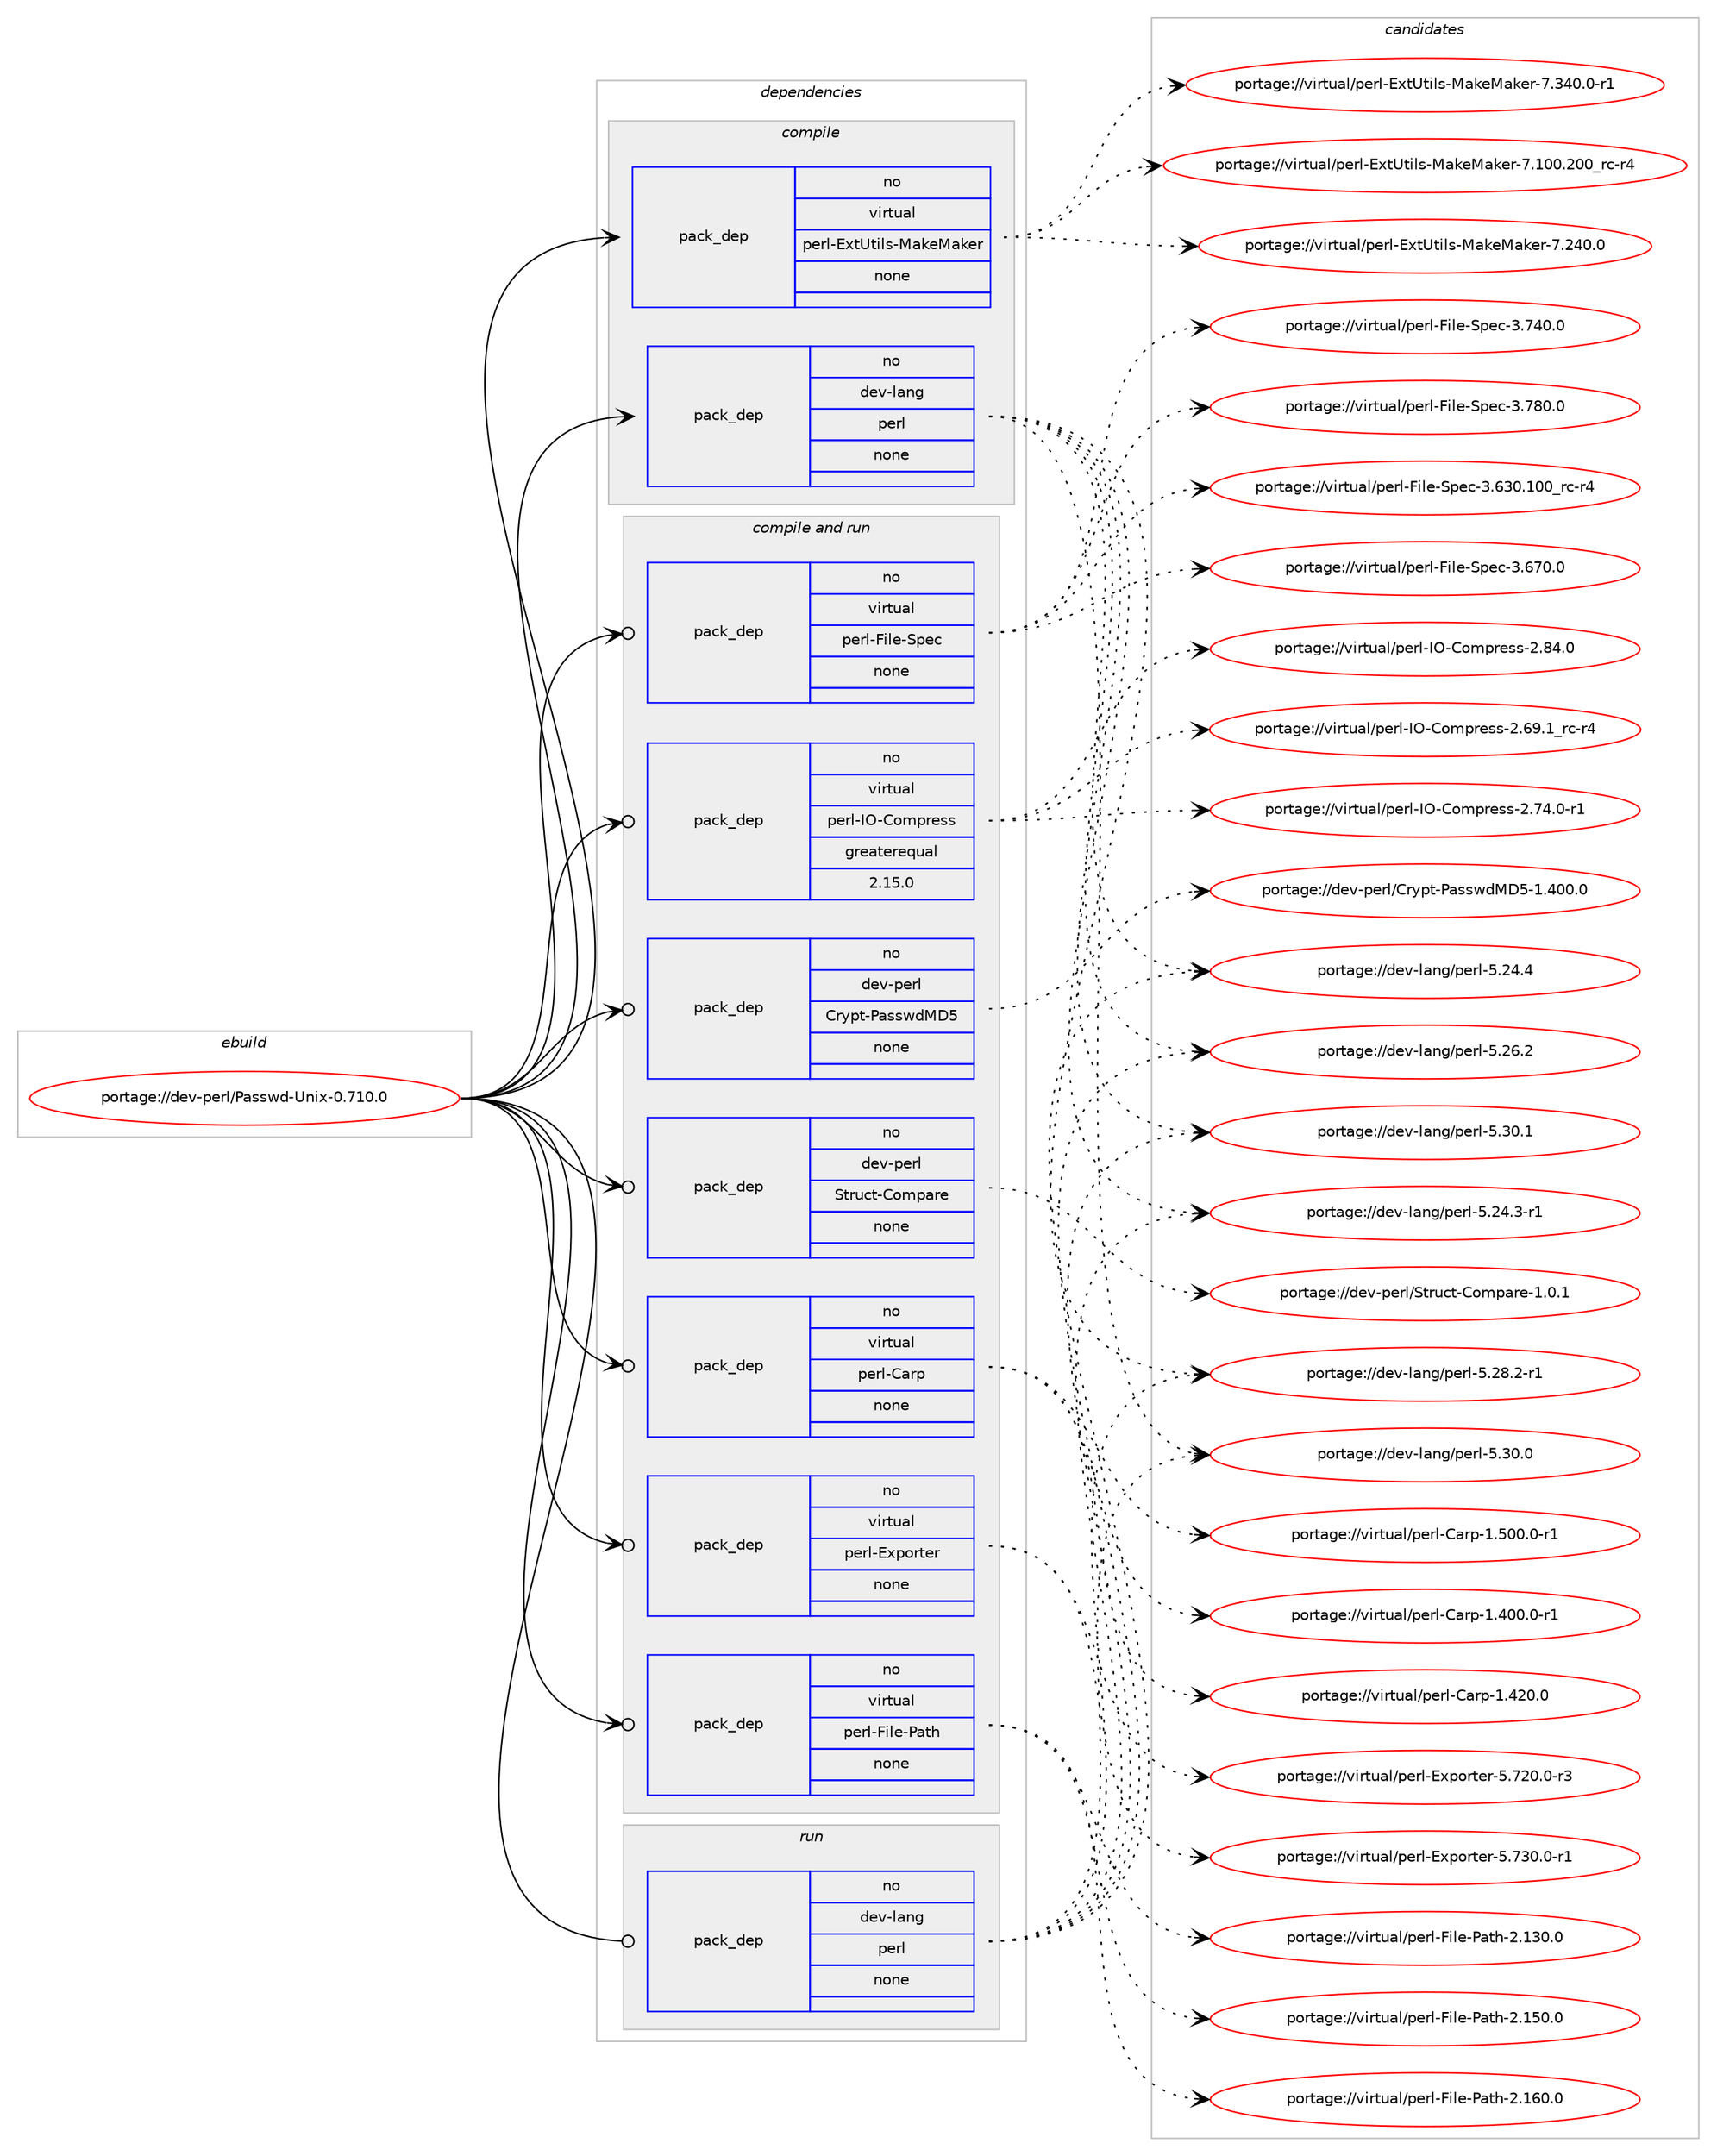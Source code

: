 digraph prolog {

# *************
# Graph options
# *************

newrank=true;
concentrate=true;
compound=true;
graph [rankdir=LR,fontname=Helvetica,fontsize=10,ranksep=1.5];#, ranksep=2.5, nodesep=0.2];
edge  [arrowhead=vee];
node  [fontname=Helvetica,fontsize=10];

# **********
# The ebuild
# **********

subgraph cluster_leftcol {
color=gray;
rank=same;
label=<<i>ebuild</i>>;
id [label="portage://dev-perl/Passwd-Unix-0.710.0", color=red, width=4, href="../dev-perl/Passwd-Unix-0.710.0.svg"];
}

# ****************
# The dependencies
# ****************

subgraph cluster_midcol {
color=gray;
label=<<i>dependencies</i>>;
subgraph cluster_compile {
fillcolor="#eeeeee";
style=filled;
label=<<i>compile</i>>;
subgraph pack92405 {
dependency119075 [label=<<TABLE BORDER="0" CELLBORDER="1" CELLSPACING="0" CELLPADDING="4" WIDTH="220"><TR><TD ROWSPAN="6" CELLPADDING="30">pack_dep</TD></TR><TR><TD WIDTH="110">no</TD></TR><TR><TD>dev-lang</TD></TR><TR><TD>perl</TD></TR><TR><TD>none</TD></TR><TR><TD></TD></TR></TABLE>>, shape=none, color=blue];
}
id:e -> dependency119075:w [weight=20,style="solid",arrowhead="vee"];
subgraph pack92406 {
dependency119076 [label=<<TABLE BORDER="0" CELLBORDER="1" CELLSPACING="0" CELLPADDING="4" WIDTH="220"><TR><TD ROWSPAN="6" CELLPADDING="30">pack_dep</TD></TR><TR><TD WIDTH="110">no</TD></TR><TR><TD>virtual</TD></TR><TR><TD>perl-ExtUtils-MakeMaker</TD></TR><TR><TD>none</TD></TR><TR><TD></TD></TR></TABLE>>, shape=none, color=blue];
}
id:e -> dependency119076:w [weight=20,style="solid",arrowhead="vee"];
}
subgraph cluster_compileandrun {
fillcolor="#eeeeee";
style=filled;
label=<<i>compile and run</i>>;
subgraph pack92407 {
dependency119077 [label=<<TABLE BORDER="0" CELLBORDER="1" CELLSPACING="0" CELLPADDING="4" WIDTH="220"><TR><TD ROWSPAN="6" CELLPADDING="30">pack_dep</TD></TR><TR><TD WIDTH="110">no</TD></TR><TR><TD>dev-perl</TD></TR><TR><TD>Crypt-PasswdMD5</TD></TR><TR><TD>none</TD></TR><TR><TD></TD></TR></TABLE>>, shape=none, color=blue];
}
id:e -> dependency119077:w [weight=20,style="solid",arrowhead="odotvee"];
subgraph pack92408 {
dependency119078 [label=<<TABLE BORDER="0" CELLBORDER="1" CELLSPACING="0" CELLPADDING="4" WIDTH="220"><TR><TD ROWSPAN="6" CELLPADDING="30">pack_dep</TD></TR><TR><TD WIDTH="110">no</TD></TR><TR><TD>dev-perl</TD></TR><TR><TD>Struct-Compare</TD></TR><TR><TD>none</TD></TR><TR><TD></TD></TR></TABLE>>, shape=none, color=blue];
}
id:e -> dependency119078:w [weight=20,style="solid",arrowhead="odotvee"];
subgraph pack92409 {
dependency119079 [label=<<TABLE BORDER="0" CELLBORDER="1" CELLSPACING="0" CELLPADDING="4" WIDTH="220"><TR><TD ROWSPAN="6" CELLPADDING="30">pack_dep</TD></TR><TR><TD WIDTH="110">no</TD></TR><TR><TD>virtual</TD></TR><TR><TD>perl-Carp</TD></TR><TR><TD>none</TD></TR><TR><TD></TD></TR></TABLE>>, shape=none, color=blue];
}
id:e -> dependency119079:w [weight=20,style="solid",arrowhead="odotvee"];
subgraph pack92410 {
dependency119080 [label=<<TABLE BORDER="0" CELLBORDER="1" CELLSPACING="0" CELLPADDING="4" WIDTH="220"><TR><TD ROWSPAN="6" CELLPADDING="30">pack_dep</TD></TR><TR><TD WIDTH="110">no</TD></TR><TR><TD>virtual</TD></TR><TR><TD>perl-Exporter</TD></TR><TR><TD>none</TD></TR><TR><TD></TD></TR></TABLE>>, shape=none, color=blue];
}
id:e -> dependency119080:w [weight=20,style="solid",arrowhead="odotvee"];
subgraph pack92411 {
dependency119081 [label=<<TABLE BORDER="0" CELLBORDER="1" CELLSPACING="0" CELLPADDING="4" WIDTH="220"><TR><TD ROWSPAN="6" CELLPADDING="30">pack_dep</TD></TR><TR><TD WIDTH="110">no</TD></TR><TR><TD>virtual</TD></TR><TR><TD>perl-File-Path</TD></TR><TR><TD>none</TD></TR><TR><TD></TD></TR></TABLE>>, shape=none, color=blue];
}
id:e -> dependency119081:w [weight=20,style="solid",arrowhead="odotvee"];
subgraph pack92412 {
dependency119082 [label=<<TABLE BORDER="0" CELLBORDER="1" CELLSPACING="0" CELLPADDING="4" WIDTH="220"><TR><TD ROWSPAN="6" CELLPADDING="30">pack_dep</TD></TR><TR><TD WIDTH="110">no</TD></TR><TR><TD>virtual</TD></TR><TR><TD>perl-File-Spec</TD></TR><TR><TD>none</TD></TR><TR><TD></TD></TR></TABLE>>, shape=none, color=blue];
}
id:e -> dependency119082:w [weight=20,style="solid",arrowhead="odotvee"];
subgraph pack92413 {
dependency119083 [label=<<TABLE BORDER="0" CELLBORDER="1" CELLSPACING="0" CELLPADDING="4" WIDTH="220"><TR><TD ROWSPAN="6" CELLPADDING="30">pack_dep</TD></TR><TR><TD WIDTH="110">no</TD></TR><TR><TD>virtual</TD></TR><TR><TD>perl-IO-Compress</TD></TR><TR><TD>greaterequal</TD></TR><TR><TD>2.15.0</TD></TR></TABLE>>, shape=none, color=blue];
}
id:e -> dependency119083:w [weight=20,style="solid",arrowhead="odotvee"];
}
subgraph cluster_run {
fillcolor="#eeeeee";
style=filled;
label=<<i>run</i>>;
subgraph pack92414 {
dependency119084 [label=<<TABLE BORDER="0" CELLBORDER="1" CELLSPACING="0" CELLPADDING="4" WIDTH="220"><TR><TD ROWSPAN="6" CELLPADDING="30">pack_dep</TD></TR><TR><TD WIDTH="110">no</TD></TR><TR><TD>dev-lang</TD></TR><TR><TD>perl</TD></TR><TR><TD>none</TD></TR><TR><TD></TD></TR></TABLE>>, shape=none, color=blue];
}
id:e -> dependency119084:w [weight=20,style="solid",arrowhead="odot"];
}
}

# **************
# The candidates
# **************

subgraph cluster_choices {
rank=same;
color=gray;
label=<<i>candidates</i>>;

subgraph choice92405 {
color=black;
nodesep=1;
choiceportage100101118451089711010347112101114108455346505246514511449 [label="portage://dev-lang/perl-5.24.3-r1", color=red, width=4,href="../dev-lang/perl-5.24.3-r1.svg"];
choiceportage10010111845108971101034711210111410845534650524652 [label="portage://dev-lang/perl-5.24.4", color=red, width=4,href="../dev-lang/perl-5.24.4.svg"];
choiceportage10010111845108971101034711210111410845534650544650 [label="portage://dev-lang/perl-5.26.2", color=red, width=4,href="../dev-lang/perl-5.26.2.svg"];
choiceportage100101118451089711010347112101114108455346505646504511449 [label="portage://dev-lang/perl-5.28.2-r1", color=red, width=4,href="../dev-lang/perl-5.28.2-r1.svg"];
choiceportage10010111845108971101034711210111410845534651484648 [label="portage://dev-lang/perl-5.30.0", color=red, width=4,href="../dev-lang/perl-5.30.0.svg"];
choiceportage10010111845108971101034711210111410845534651484649 [label="portage://dev-lang/perl-5.30.1", color=red, width=4,href="../dev-lang/perl-5.30.1.svg"];
dependency119075:e -> choiceportage100101118451089711010347112101114108455346505246514511449:w [style=dotted,weight="100"];
dependency119075:e -> choiceportage10010111845108971101034711210111410845534650524652:w [style=dotted,weight="100"];
dependency119075:e -> choiceportage10010111845108971101034711210111410845534650544650:w [style=dotted,weight="100"];
dependency119075:e -> choiceportage100101118451089711010347112101114108455346505646504511449:w [style=dotted,weight="100"];
dependency119075:e -> choiceportage10010111845108971101034711210111410845534651484648:w [style=dotted,weight="100"];
dependency119075:e -> choiceportage10010111845108971101034711210111410845534651484649:w [style=dotted,weight="100"];
}
subgraph choice92406 {
color=black;
nodesep=1;
choiceportage118105114116117971084711210111410845691201168511610510811545779710710177971071011144555464948484650484895114994511452 [label="portage://virtual/perl-ExtUtils-MakeMaker-7.100.200_rc-r4", color=red, width=4,href="../virtual/perl-ExtUtils-MakeMaker-7.100.200_rc-r4.svg"];
choiceportage118105114116117971084711210111410845691201168511610510811545779710710177971071011144555465052484648 [label="portage://virtual/perl-ExtUtils-MakeMaker-7.240.0", color=red, width=4,href="../virtual/perl-ExtUtils-MakeMaker-7.240.0.svg"];
choiceportage1181051141161179710847112101114108456912011685116105108115457797107101779710710111445554651524846484511449 [label="portage://virtual/perl-ExtUtils-MakeMaker-7.340.0-r1", color=red, width=4,href="../virtual/perl-ExtUtils-MakeMaker-7.340.0-r1.svg"];
dependency119076:e -> choiceportage118105114116117971084711210111410845691201168511610510811545779710710177971071011144555464948484650484895114994511452:w [style=dotted,weight="100"];
dependency119076:e -> choiceportage118105114116117971084711210111410845691201168511610510811545779710710177971071011144555465052484648:w [style=dotted,weight="100"];
dependency119076:e -> choiceportage1181051141161179710847112101114108456912011685116105108115457797107101779710710111445554651524846484511449:w [style=dotted,weight="100"];
}
subgraph choice92407 {
color=black;
nodesep=1;
choiceportage1001011184511210111410847671141211121164580971151151191007768534549465248484648 [label="portage://dev-perl/Crypt-PasswdMD5-1.400.0", color=red, width=4,href="../dev-perl/Crypt-PasswdMD5-1.400.0.svg"];
dependency119077:e -> choiceportage1001011184511210111410847671141211121164580971151151191007768534549465248484648:w [style=dotted,weight="100"];
}
subgraph choice92408 {
color=black;
nodesep=1;
choiceportage10010111845112101114108478311611411799116456711110911297114101454946484649 [label="portage://dev-perl/Struct-Compare-1.0.1", color=red, width=4,href="../dev-perl/Struct-Compare-1.0.1.svg"];
dependency119078:e -> choiceportage10010111845112101114108478311611411799116456711110911297114101454946484649:w [style=dotted,weight="100"];
}
subgraph choice92409 {
color=black;
nodesep=1;
choiceportage118105114116117971084711210111410845679711411245494652484846484511449 [label="portage://virtual/perl-Carp-1.400.0-r1", color=red, width=4,href="../virtual/perl-Carp-1.400.0-r1.svg"];
choiceportage11810511411611797108471121011141084567971141124549465250484648 [label="portage://virtual/perl-Carp-1.420.0", color=red, width=4,href="../virtual/perl-Carp-1.420.0.svg"];
choiceportage118105114116117971084711210111410845679711411245494653484846484511449 [label="portage://virtual/perl-Carp-1.500.0-r1", color=red, width=4,href="../virtual/perl-Carp-1.500.0-r1.svg"];
dependency119079:e -> choiceportage118105114116117971084711210111410845679711411245494652484846484511449:w [style=dotted,weight="100"];
dependency119079:e -> choiceportage11810511411611797108471121011141084567971141124549465250484648:w [style=dotted,weight="100"];
dependency119079:e -> choiceportage118105114116117971084711210111410845679711411245494653484846484511449:w [style=dotted,weight="100"];
}
subgraph choice92410 {
color=black;
nodesep=1;
choiceportage1181051141161179710847112101114108456912011211111411610111445534655504846484511451 [label="portage://virtual/perl-Exporter-5.720.0-r3", color=red, width=4,href="../virtual/perl-Exporter-5.720.0-r3.svg"];
choiceportage1181051141161179710847112101114108456912011211111411610111445534655514846484511449 [label="portage://virtual/perl-Exporter-5.730.0-r1", color=red, width=4,href="../virtual/perl-Exporter-5.730.0-r1.svg"];
dependency119080:e -> choiceportage1181051141161179710847112101114108456912011211111411610111445534655504846484511451:w [style=dotted,weight="100"];
dependency119080:e -> choiceportage1181051141161179710847112101114108456912011211111411610111445534655514846484511449:w [style=dotted,weight="100"];
}
subgraph choice92411 {
color=black;
nodesep=1;
choiceportage118105114116117971084711210111410845701051081014580971161044550464951484648 [label="portage://virtual/perl-File-Path-2.130.0", color=red, width=4,href="../virtual/perl-File-Path-2.130.0.svg"];
choiceportage118105114116117971084711210111410845701051081014580971161044550464953484648 [label="portage://virtual/perl-File-Path-2.150.0", color=red, width=4,href="../virtual/perl-File-Path-2.150.0.svg"];
choiceportage118105114116117971084711210111410845701051081014580971161044550464954484648 [label="portage://virtual/perl-File-Path-2.160.0", color=red, width=4,href="../virtual/perl-File-Path-2.160.0.svg"];
dependency119081:e -> choiceportage118105114116117971084711210111410845701051081014580971161044550464951484648:w [style=dotted,weight="100"];
dependency119081:e -> choiceportage118105114116117971084711210111410845701051081014580971161044550464953484648:w [style=dotted,weight="100"];
dependency119081:e -> choiceportage118105114116117971084711210111410845701051081014580971161044550464954484648:w [style=dotted,weight="100"];
}
subgraph choice92412 {
color=black;
nodesep=1;
choiceportage118105114116117971084711210111410845701051081014583112101994551465451484649484895114994511452 [label="portage://virtual/perl-File-Spec-3.630.100_rc-r4", color=red, width=4,href="../virtual/perl-File-Spec-3.630.100_rc-r4.svg"];
choiceportage118105114116117971084711210111410845701051081014583112101994551465455484648 [label="portage://virtual/perl-File-Spec-3.670.0", color=red, width=4,href="../virtual/perl-File-Spec-3.670.0.svg"];
choiceportage118105114116117971084711210111410845701051081014583112101994551465552484648 [label="portage://virtual/perl-File-Spec-3.740.0", color=red, width=4,href="../virtual/perl-File-Spec-3.740.0.svg"];
choiceportage118105114116117971084711210111410845701051081014583112101994551465556484648 [label="portage://virtual/perl-File-Spec-3.780.0", color=red, width=4,href="../virtual/perl-File-Spec-3.780.0.svg"];
dependency119082:e -> choiceportage118105114116117971084711210111410845701051081014583112101994551465451484649484895114994511452:w [style=dotted,weight="100"];
dependency119082:e -> choiceportage118105114116117971084711210111410845701051081014583112101994551465455484648:w [style=dotted,weight="100"];
dependency119082:e -> choiceportage118105114116117971084711210111410845701051081014583112101994551465552484648:w [style=dotted,weight="100"];
dependency119082:e -> choiceportage118105114116117971084711210111410845701051081014583112101994551465556484648:w [style=dotted,weight="100"];
}
subgraph choice92413 {
color=black;
nodesep=1;
choiceportage118105114116117971084711210111410845737945671111091121141011151154550465457464995114994511452 [label="portage://virtual/perl-IO-Compress-2.69.1_rc-r4", color=red, width=4,href="../virtual/perl-IO-Compress-2.69.1_rc-r4.svg"];
choiceportage11810511411611797108471121011141084573794567111109112114101115115455046555246484511449 [label="portage://virtual/perl-IO-Compress-2.74.0-r1", color=red, width=4,href="../virtual/perl-IO-Compress-2.74.0-r1.svg"];
choiceportage1181051141161179710847112101114108457379456711110911211410111511545504656524648 [label="portage://virtual/perl-IO-Compress-2.84.0", color=red, width=4,href="../virtual/perl-IO-Compress-2.84.0.svg"];
dependency119083:e -> choiceportage118105114116117971084711210111410845737945671111091121141011151154550465457464995114994511452:w [style=dotted,weight="100"];
dependency119083:e -> choiceportage11810511411611797108471121011141084573794567111109112114101115115455046555246484511449:w [style=dotted,weight="100"];
dependency119083:e -> choiceportage1181051141161179710847112101114108457379456711110911211410111511545504656524648:w [style=dotted,weight="100"];
}
subgraph choice92414 {
color=black;
nodesep=1;
choiceportage100101118451089711010347112101114108455346505246514511449 [label="portage://dev-lang/perl-5.24.3-r1", color=red, width=4,href="../dev-lang/perl-5.24.3-r1.svg"];
choiceportage10010111845108971101034711210111410845534650524652 [label="portage://dev-lang/perl-5.24.4", color=red, width=4,href="../dev-lang/perl-5.24.4.svg"];
choiceportage10010111845108971101034711210111410845534650544650 [label="portage://dev-lang/perl-5.26.2", color=red, width=4,href="../dev-lang/perl-5.26.2.svg"];
choiceportage100101118451089711010347112101114108455346505646504511449 [label="portage://dev-lang/perl-5.28.2-r1", color=red, width=4,href="../dev-lang/perl-5.28.2-r1.svg"];
choiceportage10010111845108971101034711210111410845534651484648 [label="portage://dev-lang/perl-5.30.0", color=red, width=4,href="../dev-lang/perl-5.30.0.svg"];
choiceportage10010111845108971101034711210111410845534651484649 [label="portage://dev-lang/perl-5.30.1", color=red, width=4,href="../dev-lang/perl-5.30.1.svg"];
dependency119084:e -> choiceportage100101118451089711010347112101114108455346505246514511449:w [style=dotted,weight="100"];
dependency119084:e -> choiceportage10010111845108971101034711210111410845534650524652:w [style=dotted,weight="100"];
dependency119084:e -> choiceportage10010111845108971101034711210111410845534650544650:w [style=dotted,weight="100"];
dependency119084:e -> choiceportage100101118451089711010347112101114108455346505646504511449:w [style=dotted,weight="100"];
dependency119084:e -> choiceportage10010111845108971101034711210111410845534651484648:w [style=dotted,weight="100"];
dependency119084:e -> choiceportage10010111845108971101034711210111410845534651484649:w [style=dotted,weight="100"];
}
}

}

